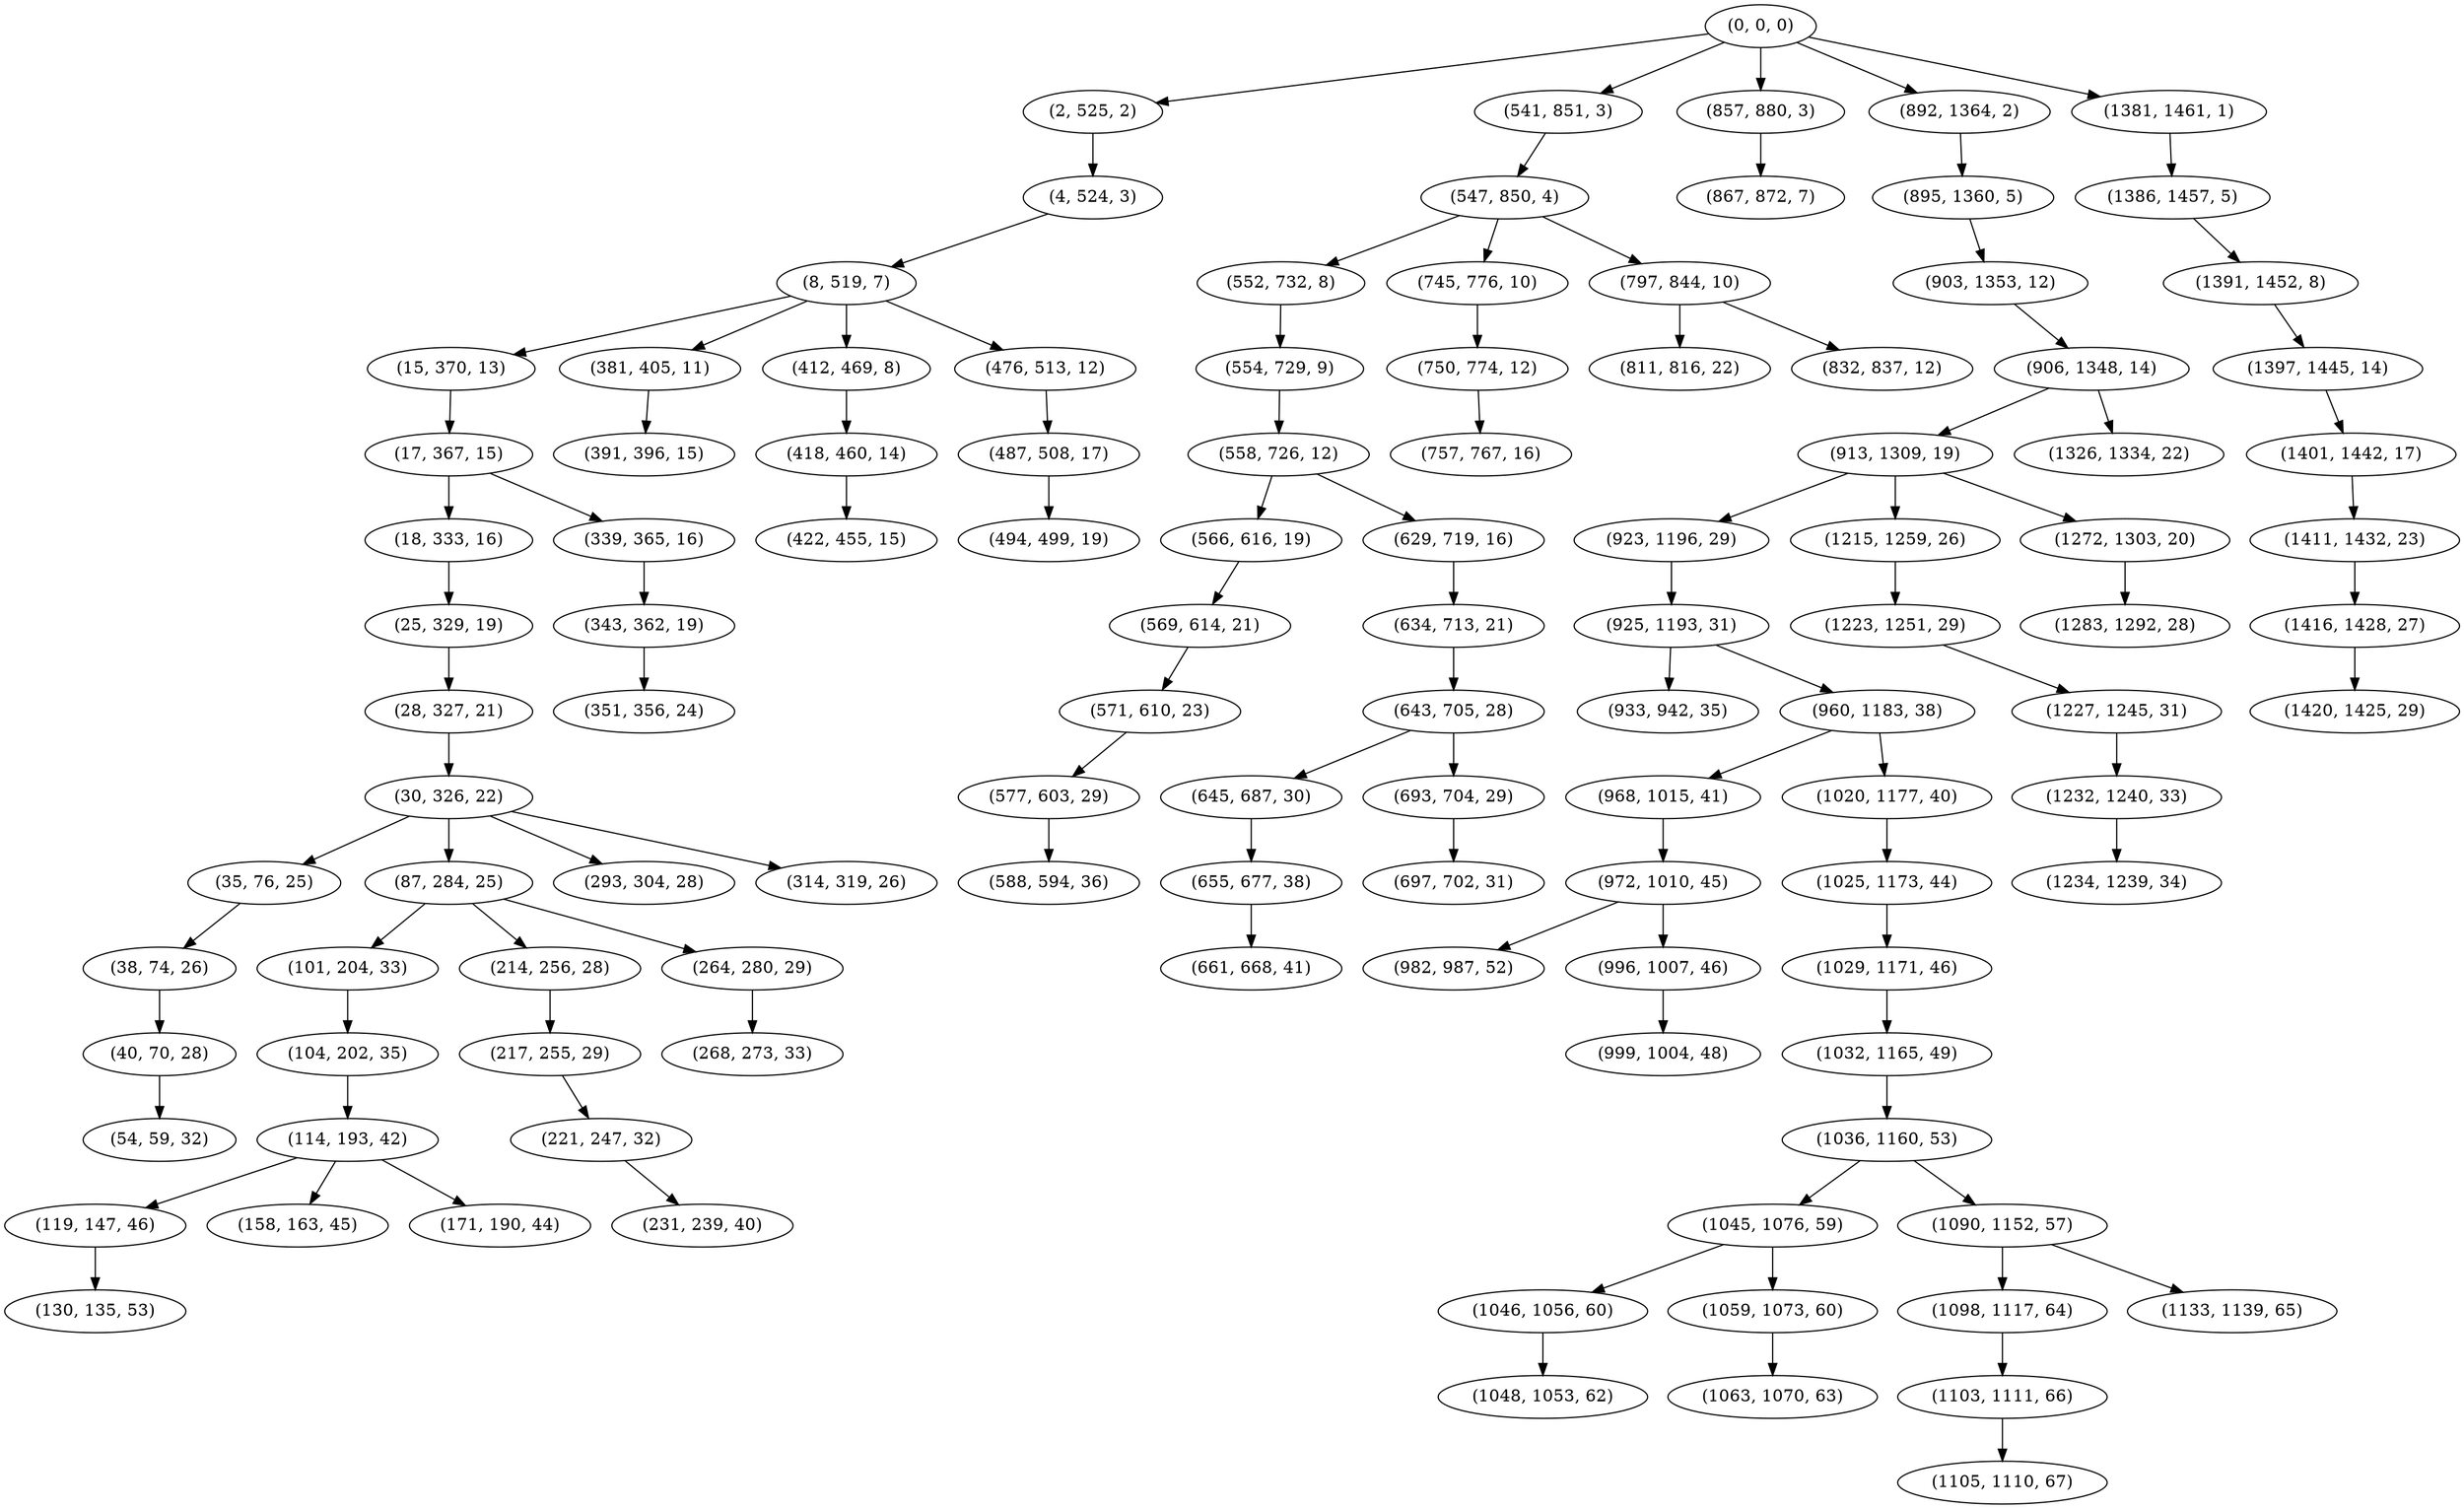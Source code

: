 digraph tree {
    "(0, 0, 0)";
    "(2, 525, 2)";
    "(4, 524, 3)";
    "(8, 519, 7)";
    "(15, 370, 13)";
    "(17, 367, 15)";
    "(18, 333, 16)";
    "(25, 329, 19)";
    "(28, 327, 21)";
    "(30, 326, 22)";
    "(35, 76, 25)";
    "(38, 74, 26)";
    "(40, 70, 28)";
    "(54, 59, 32)";
    "(87, 284, 25)";
    "(101, 204, 33)";
    "(104, 202, 35)";
    "(114, 193, 42)";
    "(119, 147, 46)";
    "(130, 135, 53)";
    "(158, 163, 45)";
    "(171, 190, 44)";
    "(214, 256, 28)";
    "(217, 255, 29)";
    "(221, 247, 32)";
    "(231, 239, 40)";
    "(264, 280, 29)";
    "(268, 273, 33)";
    "(293, 304, 28)";
    "(314, 319, 26)";
    "(339, 365, 16)";
    "(343, 362, 19)";
    "(351, 356, 24)";
    "(381, 405, 11)";
    "(391, 396, 15)";
    "(412, 469, 8)";
    "(418, 460, 14)";
    "(422, 455, 15)";
    "(476, 513, 12)";
    "(487, 508, 17)";
    "(494, 499, 19)";
    "(541, 851, 3)";
    "(547, 850, 4)";
    "(552, 732, 8)";
    "(554, 729, 9)";
    "(558, 726, 12)";
    "(566, 616, 19)";
    "(569, 614, 21)";
    "(571, 610, 23)";
    "(577, 603, 29)";
    "(588, 594, 36)";
    "(629, 719, 16)";
    "(634, 713, 21)";
    "(643, 705, 28)";
    "(645, 687, 30)";
    "(655, 677, 38)";
    "(661, 668, 41)";
    "(693, 704, 29)";
    "(697, 702, 31)";
    "(745, 776, 10)";
    "(750, 774, 12)";
    "(757, 767, 16)";
    "(797, 844, 10)";
    "(811, 816, 22)";
    "(832, 837, 12)";
    "(857, 880, 3)";
    "(867, 872, 7)";
    "(892, 1364, 2)";
    "(895, 1360, 5)";
    "(903, 1353, 12)";
    "(906, 1348, 14)";
    "(913, 1309, 19)";
    "(923, 1196, 29)";
    "(925, 1193, 31)";
    "(933, 942, 35)";
    "(960, 1183, 38)";
    "(968, 1015, 41)";
    "(972, 1010, 45)";
    "(982, 987, 52)";
    "(996, 1007, 46)";
    "(999, 1004, 48)";
    "(1020, 1177, 40)";
    "(1025, 1173, 44)";
    "(1029, 1171, 46)";
    "(1032, 1165, 49)";
    "(1036, 1160, 53)";
    "(1045, 1076, 59)";
    "(1046, 1056, 60)";
    "(1048, 1053, 62)";
    "(1059, 1073, 60)";
    "(1063, 1070, 63)";
    "(1090, 1152, 57)";
    "(1098, 1117, 64)";
    "(1103, 1111, 66)";
    "(1105, 1110, 67)";
    "(1133, 1139, 65)";
    "(1215, 1259, 26)";
    "(1223, 1251, 29)";
    "(1227, 1245, 31)";
    "(1232, 1240, 33)";
    "(1234, 1239, 34)";
    "(1272, 1303, 20)";
    "(1283, 1292, 28)";
    "(1326, 1334, 22)";
    "(1381, 1461, 1)";
    "(1386, 1457, 5)";
    "(1391, 1452, 8)";
    "(1397, 1445, 14)";
    "(1401, 1442, 17)";
    "(1411, 1432, 23)";
    "(1416, 1428, 27)";
    "(1420, 1425, 29)";
    "(0, 0, 0)" -> "(2, 525, 2)";
    "(0, 0, 0)" -> "(541, 851, 3)";
    "(0, 0, 0)" -> "(857, 880, 3)";
    "(0, 0, 0)" -> "(892, 1364, 2)";
    "(0, 0, 0)" -> "(1381, 1461, 1)";
    "(2, 525, 2)" -> "(4, 524, 3)";
    "(4, 524, 3)" -> "(8, 519, 7)";
    "(8, 519, 7)" -> "(15, 370, 13)";
    "(8, 519, 7)" -> "(381, 405, 11)";
    "(8, 519, 7)" -> "(412, 469, 8)";
    "(8, 519, 7)" -> "(476, 513, 12)";
    "(15, 370, 13)" -> "(17, 367, 15)";
    "(17, 367, 15)" -> "(18, 333, 16)";
    "(17, 367, 15)" -> "(339, 365, 16)";
    "(18, 333, 16)" -> "(25, 329, 19)";
    "(25, 329, 19)" -> "(28, 327, 21)";
    "(28, 327, 21)" -> "(30, 326, 22)";
    "(30, 326, 22)" -> "(35, 76, 25)";
    "(30, 326, 22)" -> "(87, 284, 25)";
    "(30, 326, 22)" -> "(293, 304, 28)";
    "(30, 326, 22)" -> "(314, 319, 26)";
    "(35, 76, 25)" -> "(38, 74, 26)";
    "(38, 74, 26)" -> "(40, 70, 28)";
    "(40, 70, 28)" -> "(54, 59, 32)";
    "(87, 284, 25)" -> "(101, 204, 33)";
    "(87, 284, 25)" -> "(214, 256, 28)";
    "(87, 284, 25)" -> "(264, 280, 29)";
    "(101, 204, 33)" -> "(104, 202, 35)";
    "(104, 202, 35)" -> "(114, 193, 42)";
    "(114, 193, 42)" -> "(119, 147, 46)";
    "(114, 193, 42)" -> "(158, 163, 45)";
    "(114, 193, 42)" -> "(171, 190, 44)";
    "(119, 147, 46)" -> "(130, 135, 53)";
    "(214, 256, 28)" -> "(217, 255, 29)";
    "(217, 255, 29)" -> "(221, 247, 32)";
    "(221, 247, 32)" -> "(231, 239, 40)";
    "(264, 280, 29)" -> "(268, 273, 33)";
    "(339, 365, 16)" -> "(343, 362, 19)";
    "(343, 362, 19)" -> "(351, 356, 24)";
    "(381, 405, 11)" -> "(391, 396, 15)";
    "(412, 469, 8)" -> "(418, 460, 14)";
    "(418, 460, 14)" -> "(422, 455, 15)";
    "(476, 513, 12)" -> "(487, 508, 17)";
    "(487, 508, 17)" -> "(494, 499, 19)";
    "(541, 851, 3)" -> "(547, 850, 4)";
    "(547, 850, 4)" -> "(552, 732, 8)";
    "(547, 850, 4)" -> "(745, 776, 10)";
    "(547, 850, 4)" -> "(797, 844, 10)";
    "(552, 732, 8)" -> "(554, 729, 9)";
    "(554, 729, 9)" -> "(558, 726, 12)";
    "(558, 726, 12)" -> "(566, 616, 19)";
    "(558, 726, 12)" -> "(629, 719, 16)";
    "(566, 616, 19)" -> "(569, 614, 21)";
    "(569, 614, 21)" -> "(571, 610, 23)";
    "(571, 610, 23)" -> "(577, 603, 29)";
    "(577, 603, 29)" -> "(588, 594, 36)";
    "(629, 719, 16)" -> "(634, 713, 21)";
    "(634, 713, 21)" -> "(643, 705, 28)";
    "(643, 705, 28)" -> "(645, 687, 30)";
    "(643, 705, 28)" -> "(693, 704, 29)";
    "(645, 687, 30)" -> "(655, 677, 38)";
    "(655, 677, 38)" -> "(661, 668, 41)";
    "(693, 704, 29)" -> "(697, 702, 31)";
    "(745, 776, 10)" -> "(750, 774, 12)";
    "(750, 774, 12)" -> "(757, 767, 16)";
    "(797, 844, 10)" -> "(811, 816, 22)";
    "(797, 844, 10)" -> "(832, 837, 12)";
    "(857, 880, 3)" -> "(867, 872, 7)";
    "(892, 1364, 2)" -> "(895, 1360, 5)";
    "(895, 1360, 5)" -> "(903, 1353, 12)";
    "(903, 1353, 12)" -> "(906, 1348, 14)";
    "(906, 1348, 14)" -> "(913, 1309, 19)";
    "(906, 1348, 14)" -> "(1326, 1334, 22)";
    "(913, 1309, 19)" -> "(923, 1196, 29)";
    "(913, 1309, 19)" -> "(1215, 1259, 26)";
    "(913, 1309, 19)" -> "(1272, 1303, 20)";
    "(923, 1196, 29)" -> "(925, 1193, 31)";
    "(925, 1193, 31)" -> "(933, 942, 35)";
    "(925, 1193, 31)" -> "(960, 1183, 38)";
    "(960, 1183, 38)" -> "(968, 1015, 41)";
    "(960, 1183, 38)" -> "(1020, 1177, 40)";
    "(968, 1015, 41)" -> "(972, 1010, 45)";
    "(972, 1010, 45)" -> "(982, 987, 52)";
    "(972, 1010, 45)" -> "(996, 1007, 46)";
    "(996, 1007, 46)" -> "(999, 1004, 48)";
    "(1020, 1177, 40)" -> "(1025, 1173, 44)";
    "(1025, 1173, 44)" -> "(1029, 1171, 46)";
    "(1029, 1171, 46)" -> "(1032, 1165, 49)";
    "(1032, 1165, 49)" -> "(1036, 1160, 53)";
    "(1036, 1160, 53)" -> "(1045, 1076, 59)";
    "(1036, 1160, 53)" -> "(1090, 1152, 57)";
    "(1045, 1076, 59)" -> "(1046, 1056, 60)";
    "(1045, 1076, 59)" -> "(1059, 1073, 60)";
    "(1046, 1056, 60)" -> "(1048, 1053, 62)";
    "(1059, 1073, 60)" -> "(1063, 1070, 63)";
    "(1090, 1152, 57)" -> "(1098, 1117, 64)";
    "(1090, 1152, 57)" -> "(1133, 1139, 65)";
    "(1098, 1117, 64)" -> "(1103, 1111, 66)";
    "(1103, 1111, 66)" -> "(1105, 1110, 67)";
    "(1215, 1259, 26)" -> "(1223, 1251, 29)";
    "(1223, 1251, 29)" -> "(1227, 1245, 31)";
    "(1227, 1245, 31)" -> "(1232, 1240, 33)";
    "(1232, 1240, 33)" -> "(1234, 1239, 34)";
    "(1272, 1303, 20)" -> "(1283, 1292, 28)";
    "(1381, 1461, 1)" -> "(1386, 1457, 5)";
    "(1386, 1457, 5)" -> "(1391, 1452, 8)";
    "(1391, 1452, 8)" -> "(1397, 1445, 14)";
    "(1397, 1445, 14)" -> "(1401, 1442, 17)";
    "(1401, 1442, 17)" -> "(1411, 1432, 23)";
    "(1411, 1432, 23)" -> "(1416, 1428, 27)";
    "(1416, 1428, 27)" -> "(1420, 1425, 29)";
}
